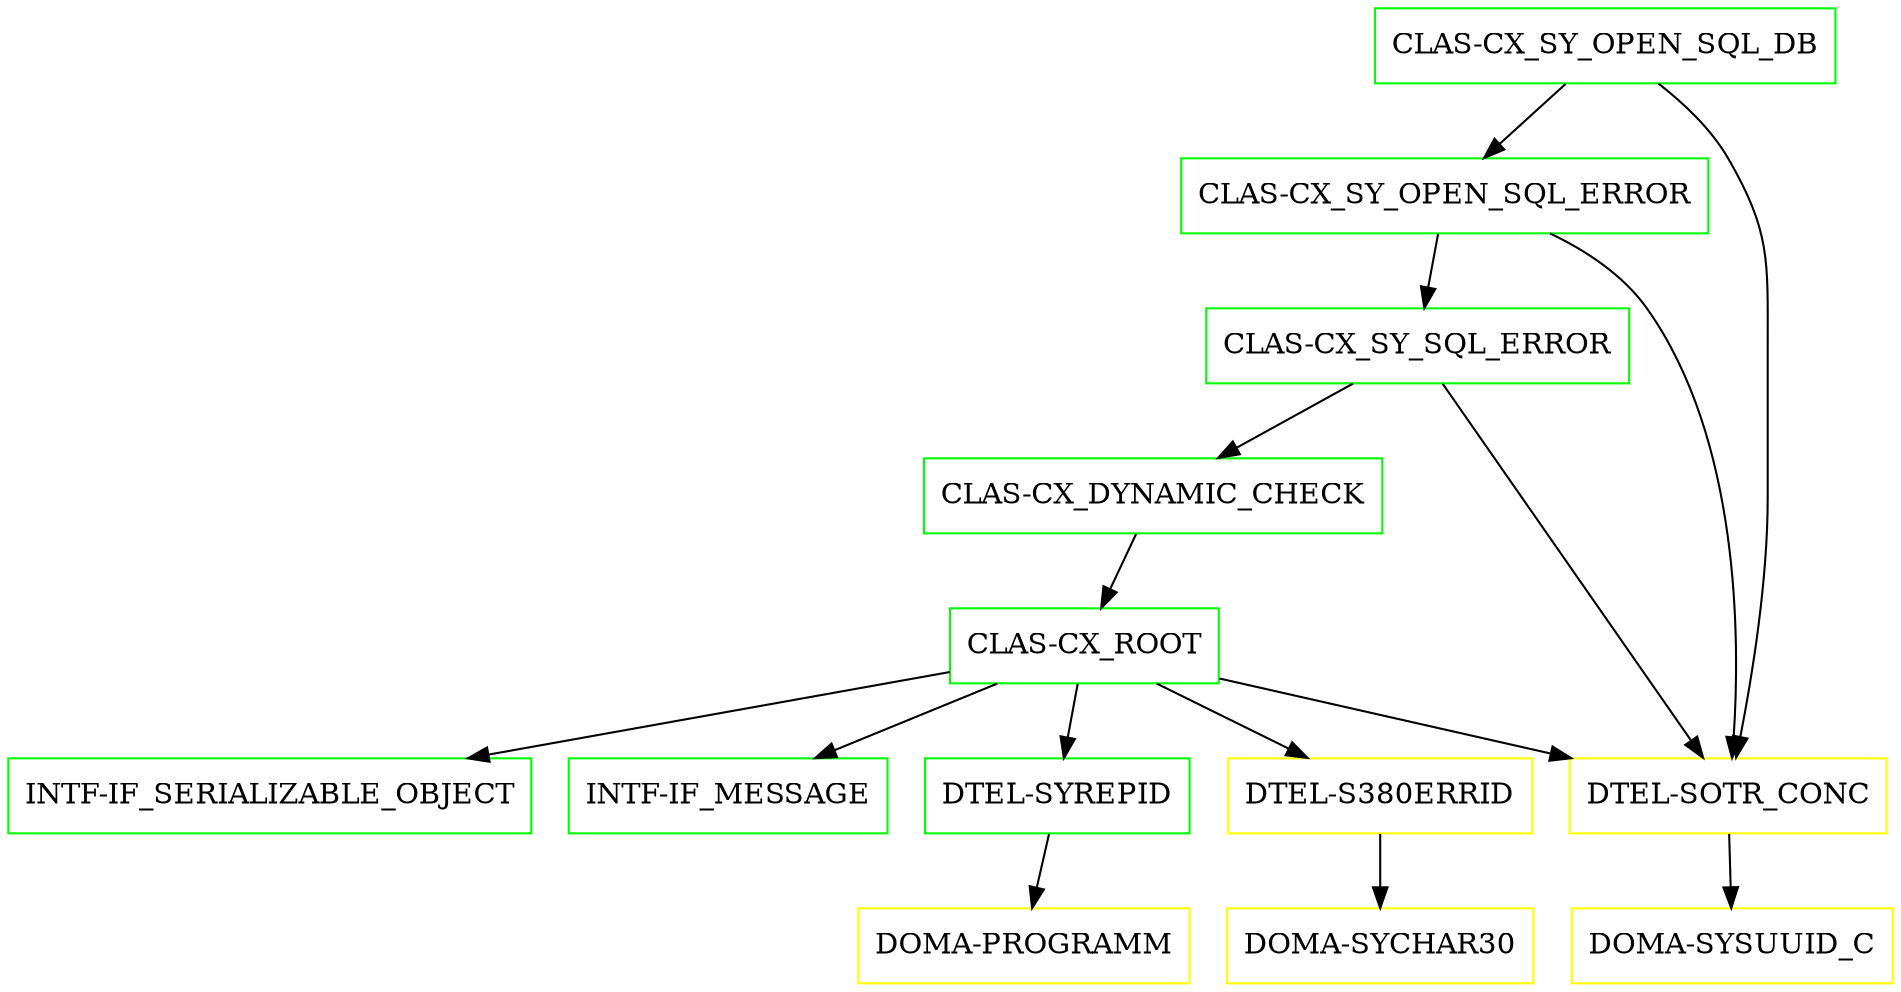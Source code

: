 digraph G {
  "CLAS-CX_SY_OPEN_SQL_DB" [shape=box,color=green];
  "CLAS-CX_SY_OPEN_SQL_ERROR" [shape=box,color=green,URL="./CLAS_CX_SY_OPEN_SQL_ERROR.html"];
  "CLAS-CX_SY_SQL_ERROR" [shape=box,color=green,URL="./CLAS_CX_SY_SQL_ERROR.html"];
  "CLAS-CX_DYNAMIC_CHECK" [shape=box,color=green,URL="./CLAS_CX_DYNAMIC_CHECK.html"];
  "CLAS-CX_ROOT" [shape=box,color=green,URL="./CLAS_CX_ROOT.html"];
  "INTF-IF_SERIALIZABLE_OBJECT" [shape=box,color=green,URL="./INTF_IF_SERIALIZABLE_OBJECT.html"];
  "INTF-IF_MESSAGE" [shape=box,color=green,URL="./INTF_IF_MESSAGE.html"];
  "DTEL-SYREPID" [shape=box,color=green,URL="./DTEL_SYREPID.html"];
  "DOMA-PROGRAMM" [shape=box,color=yellow,URL="./DOMA_PROGRAMM.html"];
  "DTEL-S380ERRID" [shape=box,color=yellow,URL="./DTEL_S380ERRID.html"];
  "DOMA-SYCHAR30" [shape=box,color=yellow,URL="./DOMA_SYCHAR30.html"];
  "DTEL-SOTR_CONC" [shape=box,color=yellow,URL="./DTEL_SOTR_CONC.html"];
  "DOMA-SYSUUID_C" [shape=box,color=yellow,URL="./DOMA_SYSUUID_C.html"];
  "CLAS-CX_SY_OPEN_SQL_DB" -> "DTEL-SOTR_CONC";
  "CLAS-CX_SY_OPEN_SQL_DB" -> "CLAS-CX_SY_OPEN_SQL_ERROR";
  "CLAS-CX_SY_OPEN_SQL_ERROR" -> "DTEL-SOTR_CONC";
  "CLAS-CX_SY_OPEN_SQL_ERROR" -> "CLAS-CX_SY_SQL_ERROR";
  "CLAS-CX_SY_SQL_ERROR" -> "DTEL-SOTR_CONC";
  "CLAS-CX_SY_SQL_ERROR" -> "CLAS-CX_DYNAMIC_CHECK";
  "CLAS-CX_DYNAMIC_CHECK" -> "CLAS-CX_ROOT";
  "CLAS-CX_ROOT" -> "DTEL-SOTR_CONC";
  "CLAS-CX_ROOT" -> "DTEL-S380ERRID";
  "CLAS-CX_ROOT" -> "DTEL-SYREPID";
  "CLAS-CX_ROOT" -> "INTF-IF_MESSAGE";
  "CLAS-CX_ROOT" -> "INTF-IF_SERIALIZABLE_OBJECT";
  "DTEL-SYREPID" -> "DOMA-PROGRAMM";
  "DTEL-S380ERRID" -> "DOMA-SYCHAR30";
  "DTEL-SOTR_CONC" -> "DOMA-SYSUUID_C";
}
